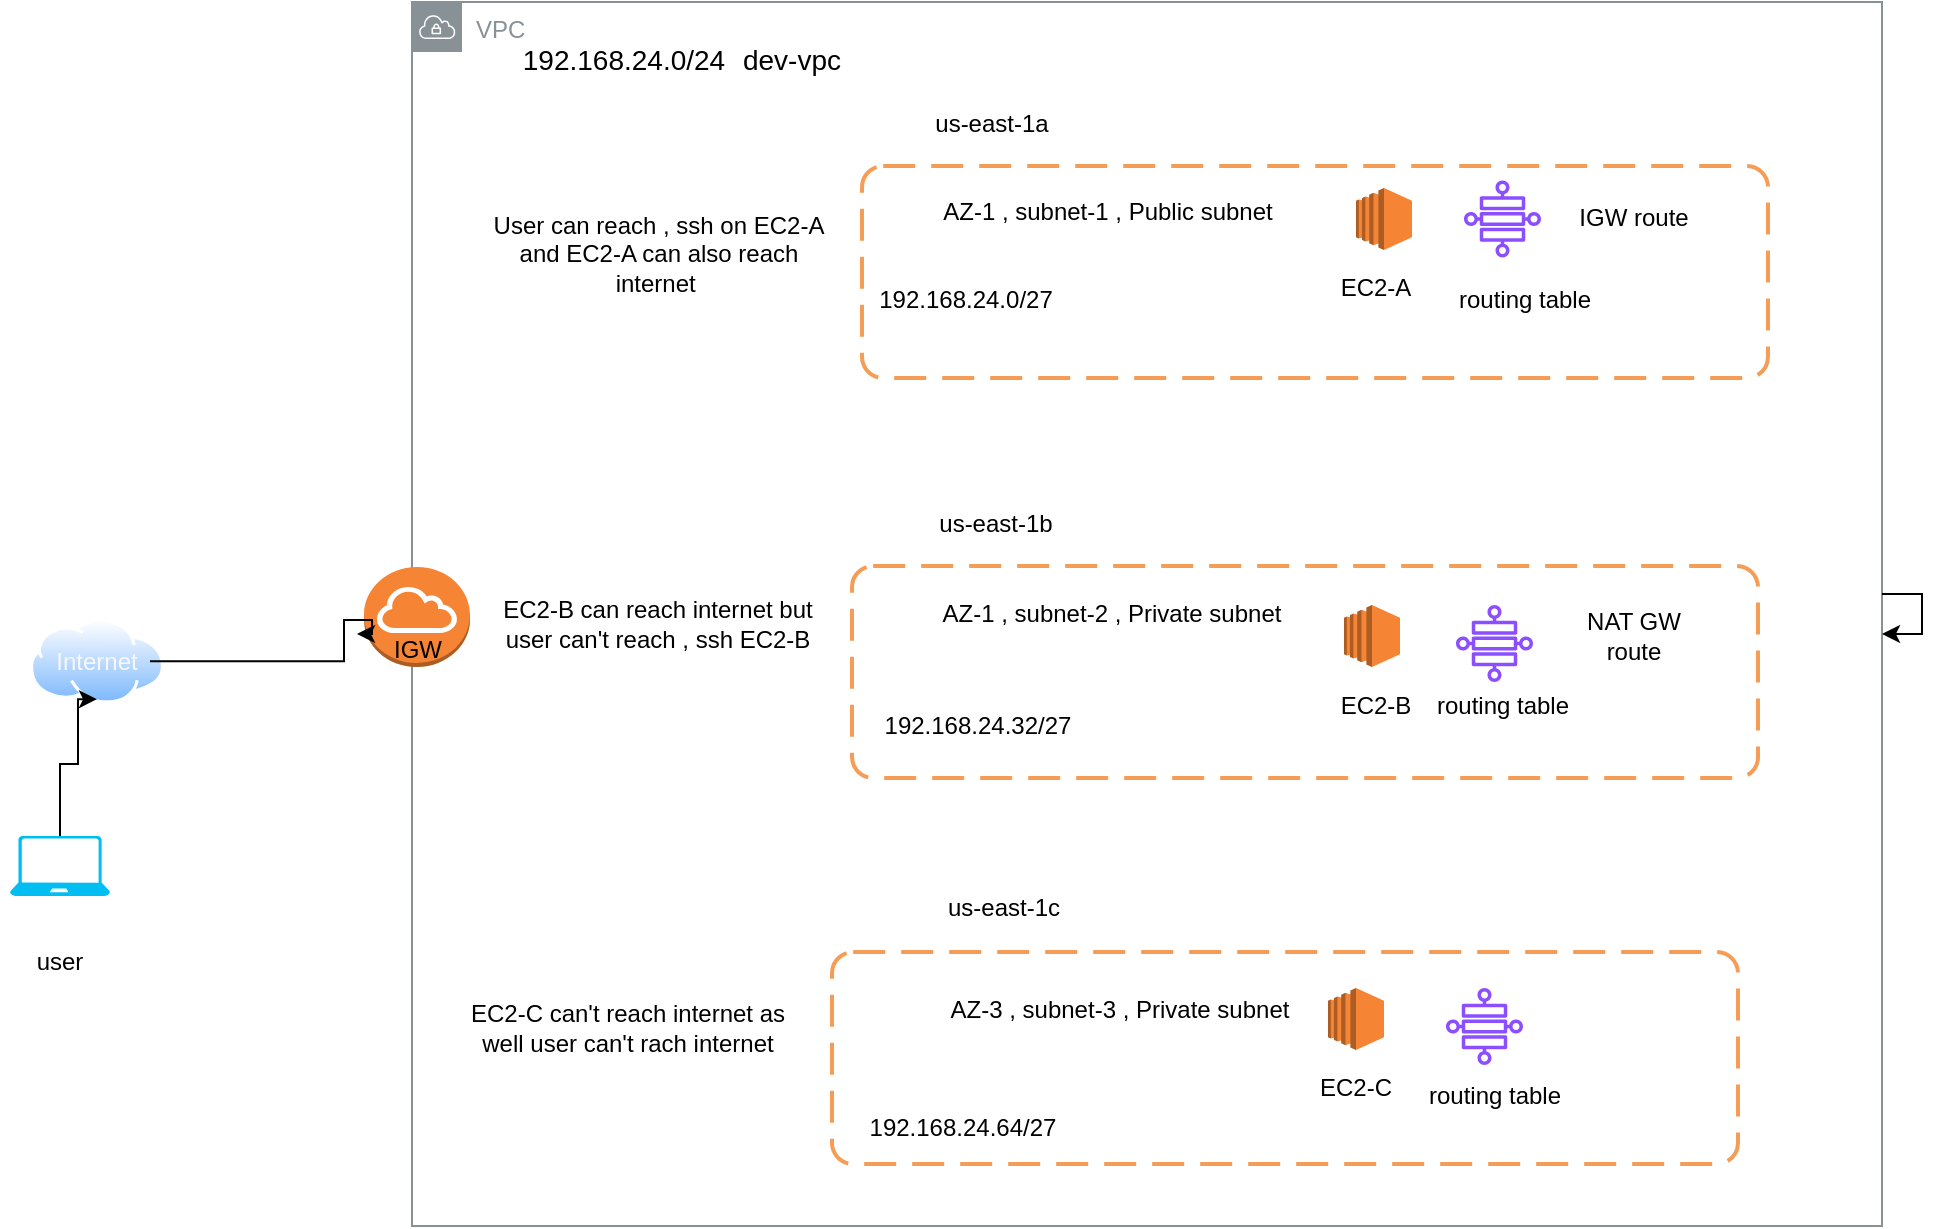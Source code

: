 <mxfile version="24.5.4" type="github">
  <diagram name="Page-1" id="W_L0l0Qbgr8lA044iFBq">
    <mxGraphModel dx="1434" dy="795" grid="0" gridSize="10" guides="1" tooltips="1" connect="1" arrows="1" fold="1" page="1" pageScale="1" pageWidth="1100" pageHeight="850" math="0" shadow="0">
      <root>
        <mxCell id="0" />
        <mxCell id="1" parent="0" />
        <mxCell id="q2kgf8KVJCSMXckiUgjD-1" value="VPC" style="sketch=0;outlineConnect=0;gradientColor=none;html=1;whiteSpace=wrap;fontSize=12;fontStyle=0;shape=mxgraph.aws4.group;grIcon=mxgraph.aws4.group_vpc;strokeColor=#879196;fillColor=none;verticalAlign=top;align=left;spacingLeft=30;fontColor=#879196;dashed=0;" vertex="1" parent="1">
          <mxGeometry x="246" y="56" width="735" height="612" as="geometry" />
        </mxCell>
        <mxCell id="q2kgf8KVJCSMXckiUgjD-2" value="" style="outlineConnect=0;dashed=0;verticalLabelPosition=bottom;verticalAlign=top;align=center;html=1;shape=mxgraph.aws3.internet_gateway;fillColor=#F58534;gradientColor=none;" vertex="1" parent="1">
          <mxGeometry x="222" y="338.5" width="53" height="50" as="geometry" />
        </mxCell>
        <mxCell id="q2kgf8KVJCSMXckiUgjD-3" value="" style="verticalLabelPosition=bottom;html=1;verticalAlign=top;align=center;strokeColor=none;fillColor=#00BEF2;shape=mxgraph.azure.laptop;pointerEvents=1;" vertex="1" parent="1">
          <mxGeometry x="45" y="473" width="50" height="30" as="geometry" />
        </mxCell>
        <mxCell id="q2kgf8KVJCSMXckiUgjD-4" value="" style="rounded=1;arcSize=10;dashed=1;strokeColor=#F59D56;fillColor=none;gradientColor=none;dashPattern=8 4;strokeWidth=2;" vertex="1" parent="1">
          <mxGeometry x="471" y="138" width="453" height="106" as="geometry" />
        </mxCell>
        <mxCell id="q2kgf8KVJCSMXckiUgjD-5" value="us-east-1a" style="text;html=1;align=center;verticalAlign=middle;whiteSpace=wrap;rounded=0;" vertex="1" parent="1">
          <mxGeometry x="478" y="102" width="116" height="30" as="geometry" />
        </mxCell>
        <mxCell id="q2kgf8KVJCSMXckiUgjD-6" value="AZ-1 , subnet-1 , Public subnet" style="text;html=1;align=center;verticalAlign=middle;whiteSpace=wrap;rounded=0;" vertex="1" parent="1">
          <mxGeometry x="478" y="146" width="232" height="30" as="geometry" />
        </mxCell>
        <mxCell id="q2kgf8KVJCSMXckiUgjD-7" value="192.168.24.0/27" style="text;html=1;align=center;verticalAlign=middle;whiteSpace=wrap;rounded=0;" vertex="1" parent="1">
          <mxGeometry x="493" y="190" width="60" height="30" as="geometry" />
        </mxCell>
        <mxCell id="q2kgf8KVJCSMXckiUgjD-8" value="&lt;font style=&quot;font-size: 14px;&quot;&gt;192.168.24.0/24&lt;/font&gt;" style="text;html=1;align=center;verticalAlign=middle;whiteSpace=wrap;rounded=0;" vertex="1" parent="1">
          <mxGeometry x="295" y="70" width="114" height="30" as="geometry" />
        </mxCell>
        <mxCell id="q2kgf8KVJCSMXckiUgjD-9" value="&lt;font style=&quot;font-size: 14px;&quot;&gt;dev-vpc&lt;/font&gt;" style="text;html=1;align=center;verticalAlign=middle;whiteSpace=wrap;rounded=0;" vertex="1" parent="1">
          <mxGeometry x="406" y="70" width="60" height="30" as="geometry" />
        </mxCell>
        <mxCell id="q2kgf8KVJCSMXckiUgjD-10" value="" style="outlineConnect=0;dashed=0;verticalLabelPosition=bottom;verticalAlign=top;align=center;html=1;shape=mxgraph.aws3.ec2;fillColor=#F58534;gradientColor=none;" vertex="1" parent="1">
          <mxGeometry x="718" y="149" width="28" height="31" as="geometry" />
        </mxCell>
        <mxCell id="q2kgf8KVJCSMXckiUgjD-12" value="" style="rounded=1;arcSize=10;dashed=1;strokeColor=#F59D56;fillColor=none;gradientColor=none;dashPattern=8 4;strokeWidth=2;" vertex="1" parent="1">
          <mxGeometry x="466" y="338" width="453" height="106" as="geometry" />
        </mxCell>
        <mxCell id="q2kgf8KVJCSMXckiUgjD-13" value="" style="rounded=1;arcSize=10;dashed=1;strokeColor=#F59D56;fillColor=none;gradientColor=none;dashPattern=8 4;strokeWidth=2;" vertex="1" parent="1">
          <mxGeometry x="456" y="531" width="453" height="106" as="geometry" />
        </mxCell>
        <mxCell id="q2kgf8KVJCSMXckiUgjD-14" value="AZ-1 , subnet-2 , Private subnet" style="text;html=1;align=center;verticalAlign=middle;whiteSpace=wrap;rounded=0;" vertex="1" parent="1">
          <mxGeometry x="480" y="347" width="232" height="30" as="geometry" />
        </mxCell>
        <mxCell id="q2kgf8KVJCSMXckiUgjD-15" value="AZ-3 , subnet-3 , Private subnet" style="text;html=1;align=center;verticalAlign=middle;whiteSpace=wrap;rounded=0;" vertex="1" parent="1">
          <mxGeometry x="483.5" y="545" width="232" height="30" as="geometry" />
        </mxCell>
        <mxCell id="q2kgf8KVJCSMXckiUgjD-16" value="192.168.24.32&lt;span style=&quot;background-color: initial;&quot;&gt;/27&lt;/span&gt;" style="text;html=1;align=center;verticalAlign=middle;whiteSpace=wrap;rounded=0;" vertex="1" parent="1">
          <mxGeometry x="471" y="403" width="116" height="30" as="geometry" />
        </mxCell>
        <mxCell id="q2kgf8KVJCSMXckiUgjD-17" value="192.168.24.64/27" style="text;html=1;align=center;verticalAlign=middle;whiteSpace=wrap;rounded=0;" vertex="1" parent="1">
          <mxGeometry x="471" y="604" width="101" height="30" as="geometry" />
        </mxCell>
        <mxCell id="q2kgf8KVJCSMXckiUgjD-18" value="us-east-1b&lt;span style=&quot;color: rgba(0, 0, 0, 0); font-family: monospace; font-size: 0px; text-align: start; text-wrap: nowrap;&quot;&gt;%3CmxGraphModel%3E%3Croot%3E%3CmxCell%20id%3D%220%22%2F%3E%3CmxCell%20id%3D%221%22%20parent%3D%220%22%2F%3E%3CmxCell%20id%3D%222%22%20value%3D%22us-east-1a%22%20style%3D%22text%3Bhtml%3D1%3Balign%3Dcenter%3BverticalAlign%3Dmiddle%3BwhiteSpace%3Dwrap%3Brounded%3D0%3B%22%20vertex%3D%221%22%20parent%3D%221%22%3E%3CmxGeometry%20x%3D%22478%22%20y%3D%22102%22%20width%3D%22116%22%20height%3D%2230%22%20as%3D%22geometry%22%2F%3E%3C%2FmxCell%3E%3C%2Froot%3E%3C%2FmxGraphModel%3E&lt;/span&gt;" style="text;html=1;align=center;verticalAlign=middle;whiteSpace=wrap;rounded=0;" vertex="1" parent="1">
          <mxGeometry x="480" y="302" width="116" height="30" as="geometry" />
        </mxCell>
        <mxCell id="q2kgf8KVJCSMXckiUgjD-19" value="us-east-1c&lt;span style=&quot;color: rgba(0, 0, 0, 0); font-family: monospace; font-size: 0px; text-align: start; text-wrap: nowrap;&quot;&gt;%3CmxGraphModel%3E%3Croot%3E%3CmxCell%20id%3D%220%22%2F%3E%3CmxCell%20id%3D%221%22%20parent%3D%220%22%2F%3E%3CmxCell%20id%3D%222%22%20value%3D%22us-east-1a%22%20style%3D%22text%3Bhtml%3D1%3Balign%3Dcenter%3BverticalAlign%3Dmiddle%3BwhiteSpace%3Dwrap%3Brounded%3D0%3B%22%20vertex%3D%221%22%20parent%3D%221%22%3E%3CmxGeometry%20x%3D%22478%22%20y%3D%22102%22%20width%3D%22116%22%20height%3D%2230%22%20as%3D%22geometry%22%2F%3E%3C%2FmxCell%3E%3C%2Froot%3E%3C%2FmxGraphModel%3E&lt;/span&gt;" style="text;html=1;align=center;verticalAlign=middle;whiteSpace=wrap;rounded=0;" vertex="1" parent="1">
          <mxGeometry x="483.5" y="494" width="116" height="30" as="geometry" />
        </mxCell>
        <mxCell id="q2kgf8KVJCSMXckiUgjD-21" value="" style="sketch=0;outlineConnect=0;fontColor=#232F3E;gradientColor=none;fillColor=#8C4FFF;strokeColor=none;dashed=0;verticalLabelPosition=bottom;verticalAlign=top;align=center;html=1;fontSize=12;fontStyle=0;aspect=fixed;pointerEvents=1;shape=mxgraph.aws4.cloud_wan_transit_gateway_route_table_attachment;" vertex="1" parent="1">
          <mxGeometry x="772" y="145.25" width="38.5" height="38.5" as="geometry" />
        </mxCell>
        <mxCell id="q2kgf8KVJCSMXckiUgjD-22" value="" style="outlineConnect=0;dashed=0;verticalLabelPosition=bottom;verticalAlign=top;align=center;html=1;shape=mxgraph.aws3.ec2;fillColor=#F58534;gradientColor=none;" vertex="1" parent="1">
          <mxGeometry x="704" y="549" width="28" height="31" as="geometry" />
        </mxCell>
        <mxCell id="q2kgf8KVJCSMXckiUgjD-23" value="" style="outlineConnect=0;dashed=0;verticalLabelPosition=bottom;verticalAlign=top;align=center;html=1;shape=mxgraph.aws3.ec2;fillColor=#F58534;gradientColor=none;" vertex="1" parent="1">
          <mxGeometry x="712" y="357.5" width="28" height="31" as="geometry" />
        </mxCell>
        <mxCell id="q2kgf8KVJCSMXckiUgjD-28" value="" style="sketch=0;outlineConnect=0;fontColor=#232F3E;gradientColor=none;fillColor=#8C4FFF;strokeColor=none;dashed=0;verticalLabelPosition=bottom;verticalAlign=top;align=center;html=1;fontSize=12;fontStyle=0;aspect=fixed;pointerEvents=1;shape=mxgraph.aws4.cloud_wan_transit_gateway_route_table_attachment;" vertex="1" parent="1">
          <mxGeometry x="763" y="549" width="38.5" height="38.5" as="geometry" />
        </mxCell>
        <mxCell id="q2kgf8KVJCSMXckiUgjD-29" value="" style="sketch=0;outlineConnect=0;fontColor=#232F3E;gradientColor=none;fillColor=#8C4FFF;strokeColor=none;dashed=0;verticalLabelPosition=bottom;verticalAlign=top;align=center;html=1;fontSize=12;fontStyle=0;aspect=fixed;pointerEvents=1;shape=mxgraph.aws4.cloud_wan_transit_gateway_route_table_attachment;" vertex="1" parent="1">
          <mxGeometry x="768" y="357.5" width="38.5" height="38.5" as="geometry" />
        </mxCell>
        <mxCell id="q2kgf8KVJCSMXckiUgjD-30" value="EC2-A" style="text;html=1;align=center;verticalAlign=middle;whiteSpace=wrap;rounded=0;" vertex="1" parent="1">
          <mxGeometry x="698" y="183.75" width="60" height="30" as="geometry" />
        </mxCell>
        <mxCell id="q2kgf8KVJCSMXckiUgjD-31" value="EC2-B" style="text;html=1;align=center;verticalAlign=middle;whiteSpace=wrap;rounded=0;" vertex="1" parent="1">
          <mxGeometry x="698" y="393" width="60" height="30" as="geometry" />
        </mxCell>
        <mxCell id="q2kgf8KVJCSMXckiUgjD-32" value="EC2-C" style="text;html=1;align=center;verticalAlign=middle;whiteSpace=wrap;rounded=0;" vertex="1" parent="1">
          <mxGeometry x="688" y="584" width="60" height="30" as="geometry" />
        </mxCell>
        <mxCell id="q2kgf8KVJCSMXckiUgjD-33" value="routing table" style="text;html=1;align=center;verticalAlign=middle;whiteSpace=wrap;rounded=0;" vertex="1" parent="1">
          <mxGeometry x="763" y="190" width="79" height="30" as="geometry" />
        </mxCell>
        <mxCell id="q2kgf8KVJCSMXckiUgjD-34" value="routing table" style="text;html=1;align=center;verticalAlign=middle;whiteSpace=wrap;rounded=0;" vertex="1" parent="1">
          <mxGeometry x="751.75" y="393" width="79" height="30" as="geometry" />
        </mxCell>
        <mxCell id="q2kgf8KVJCSMXckiUgjD-35" value="routing table" style="text;html=1;align=center;verticalAlign=middle;whiteSpace=wrap;rounded=0;" vertex="1" parent="1">
          <mxGeometry x="748" y="587.5" width="79" height="30" as="geometry" />
        </mxCell>
        <mxCell id="q2kgf8KVJCSMXckiUgjD-36" value="IGW route" style="text;html=1;align=center;verticalAlign=middle;whiteSpace=wrap;rounded=0;" vertex="1" parent="1">
          <mxGeometry x="827" y="149" width="60" height="30" as="geometry" />
        </mxCell>
        <mxCell id="q2kgf8KVJCSMXckiUgjD-37" value="NAT GW route" style="text;html=1;align=center;verticalAlign=middle;whiteSpace=wrap;rounded=0;" vertex="1" parent="1">
          <mxGeometry x="827" y="358" width="60" height="30" as="geometry" />
        </mxCell>
        <mxCell id="q2kgf8KVJCSMXckiUgjD-39" value="User can reach , ssh on EC2-A and EC2-A can also reach internet&amp;nbsp;" style="text;html=1;align=center;verticalAlign=middle;whiteSpace=wrap;rounded=0;" vertex="1" parent="1">
          <mxGeometry x="283.75" y="161" width="170.5" height="41.25" as="geometry" />
        </mxCell>
        <mxCell id="q2kgf8KVJCSMXckiUgjD-41" value="user" style="text;html=1;align=center;verticalAlign=middle;whiteSpace=wrap;rounded=0;" vertex="1" parent="1">
          <mxGeometry x="40" y="521" width="60" height="30" as="geometry" />
        </mxCell>
        <mxCell id="q2kgf8KVJCSMXckiUgjD-42" value="" style="image;aspect=fixed;perimeter=ellipsePerimeter;html=1;align=center;shadow=0;dashed=0;spacingTop=3;image=img/lib/active_directory/internet_cloud.svg;" vertex="1" parent="1">
          <mxGeometry x="55" y="364.5" width="67" height="42.21" as="geometry" />
        </mxCell>
        <mxCell id="q2kgf8KVJCSMXckiUgjD-43" value="IGW" style="text;html=1;align=center;verticalAlign=middle;whiteSpace=wrap;rounded=0;" vertex="1" parent="1">
          <mxGeometry x="218.5" y="364.5" width="60" height="30" as="geometry" />
        </mxCell>
        <mxCell id="q2kgf8KVJCSMXckiUgjD-49" style="edgeStyle=orthogonalEdgeStyle;rounded=0;orthogonalLoop=1;jettySize=auto;html=1;entryX=0;entryY=0.25;entryDx=0;entryDy=0;" edge="1" parent="1" source="q2kgf8KVJCSMXckiUgjD-44" target="q2kgf8KVJCSMXckiUgjD-43">
          <mxGeometry relative="1" as="geometry">
            <Array as="points">
              <mxPoint x="212" y="386" />
              <mxPoint x="212" y="365" />
              <mxPoint x="226" y="365" />
              <mxPoint x="226" y="372" />
            </Array>
          </mxGeometry>
        </mxCell>
        <mxCell id="q2kgf8KVJCSMXckiUgjD-44" value="Internet" style="text;html=1;align=center;verticalAlign=middle;whiteSpace=wrap;rounded=0;fontColor=#F7F7F7;" vertex="1" parent="1">
          <mxGeometry x="62" y="366.61" width="53" height="38" as="geometry" />
        </mxCell>
        <mxCell id="q2kgf8KVJCSMXckiUgjD-46" value="EC2-B can reach internet but user can&#39;t reach , ssh EC2-B" style="text;html=1;align=center;verticalAlign=middle;whiteSpace=wrap;rounded=0;" vertex="1" parent="1">
          <mxGeometry x="288" y="346" width="162" height="42" as="geometry" />
        </mxCell>
        <mxCell id="q2kgf8KVJCSMXckiUgjD-47" value="EC2-C can&#39;t reach internet as well user can&#39;t rach internet" style="text;html=1;align=center;verticalAlign=middle;whiteSpace=wrap;rounded=0;" vertex="1" parent="1">
          <mxGeometry x="268" y="554" width="172" height="30" as="geometry" />
        </mxCell>
        <mxCell id="q2kgf8KVJCSMXckiUgjD-48" style="edgeStyle=orthogonalEdgeStyle;rounded=0;orthogonalLoop=1;jettySize=auto;html=1;exitX=0.5;exitY=0;exitDx=0;exitDy=0;entryX=0.5;entryY=1;entryDx=0;entryDy=0;exitPerimeter=0;" edge="1" parent="1" source="q2kgf8KVJCSMXckiUgjD-3" target="q2kgf8KVJCSMXckiUgjD-44">
          <mxGeometry relative="1" as="geometry">
            <Array as="points">
              <mxPoint x="79" y="437" />
            </Array>
          </mxGeometry>
        </mxCell>
        <mxCell id="q2kgf8KVJCSMXckiUgjD-52" style="edgeStyle=orthogonalEdgeStyle;rounded=0;orthogonalLoop=1;jettySize=auto;html=1;" edge="1" parent="1" source="q2kgf8KVJCSMXckiUgjD-1" target="q2kgf8KVJCSMXckiUgjD-1">
          <mxGeometry relative="1" as="geometry" />
        </mxCell>
      </root>
    </mxGraphModel>
  </diagram>
</mxfile>
